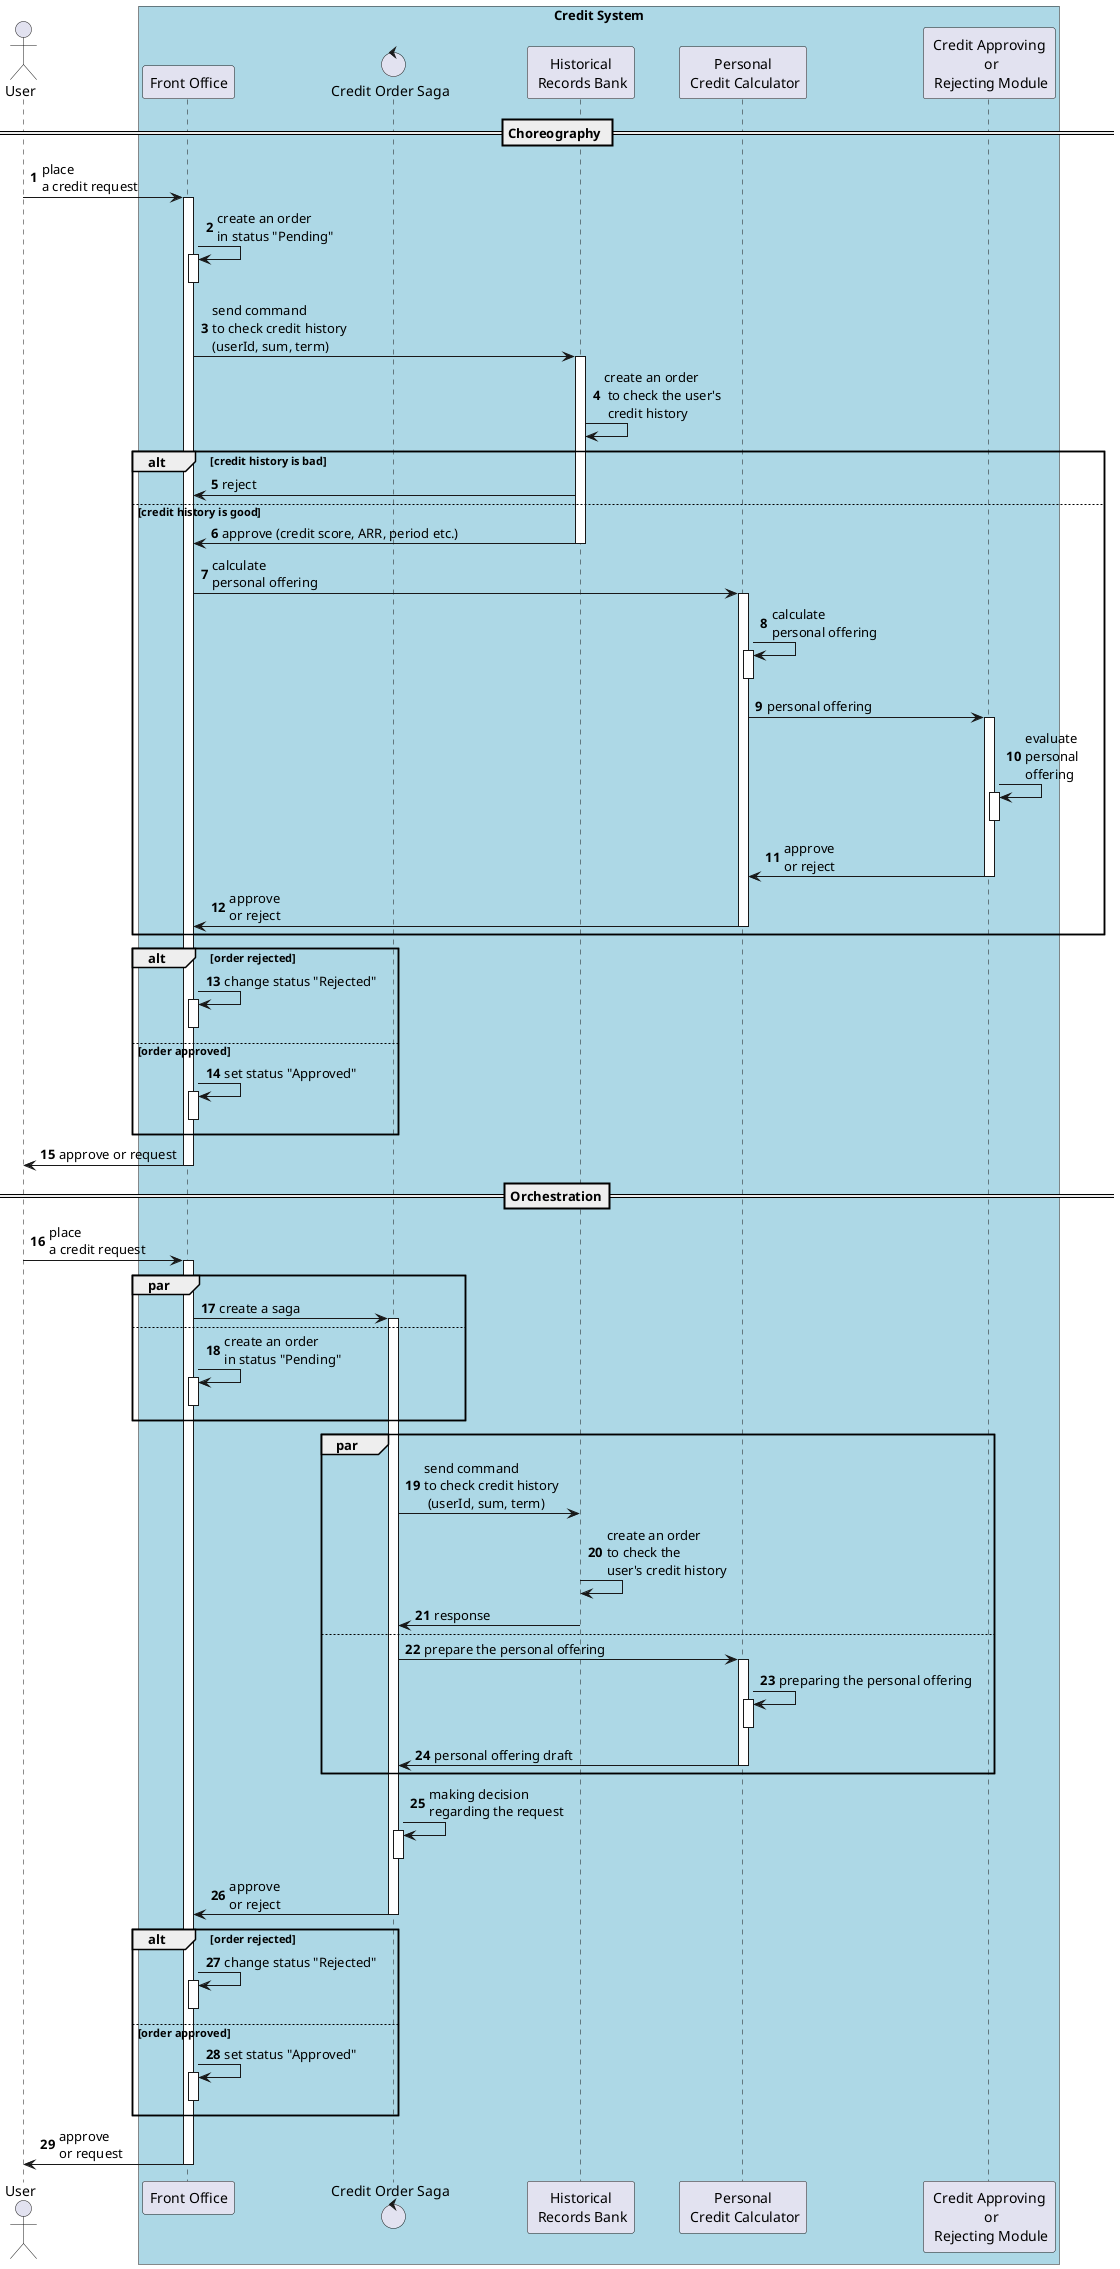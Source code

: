 @startuml
'https://plantuml.com/sequence-diagram

autonumber

actor User

box "Credit System" #LightBlue
participant "Front Office" as CFO
control "Credit Order Saga" as COS
participant "Historical\n Records Bank" as CHB
participant "Personal\n Credit Calculator" as PCC
participant "Credit Approving\n or\n Rejecting Module" as CARM
end box

== Choreography ==
User -> CFO++: place \na credit request
CFO -> CFO++--: create an order \nin status "Pending"
CFO -> CHB++: send command \nto check credit history \n(userId, sum, term)
CHB -> CHB: create an order\n to check the user's\n credit history
alt credit history is bad
CHB -> CFO: reject
else credit history is good
CHB -> CFO--: approve (credit score, ARR, period etc.)
CFO -> PCC++: calculate \npersonal offering
PCC -> PCC++--: calculate \npersonal offering
PCC -> CARM++: personal offering
CARM -> CARM++--: evaluate \npersonal \noffering
CARM -> PCC--: approve \nor reject
PCC -> CFO--: approve \nor reject
end
alt order rejected
CFO -> CFO++--: change status "Rejected"
else order approved
CFO -> CFO++--: set status "Approved"
end
CFO -> User--: approve or request

==  Orchestration==
User -> CFO++: place \na credit request
par
CFO -> COS++: create a saga
else
CFO-> CFO++--: create an order \nin status "Pending"
end
par
COS -> CHB: send command \nto check credit history\n (userId, sum, term)
CHB -> CHB: create an order \nto check the \nuser's credit history
CHB -> COS: response
else
COS -> PCC++: prepare the personal offering
PCC -> PCC++--: preparing the personal offering
PCC->COS--: personal offering draft
end
COS-> COS++--: making decision \nregarding the request
COS -> CFO--: approve \nor reject
alt order rejected
CFO -> CFO++--: change status "Rejected"
else order approved
CFO -> CFO++--: set status "Approved"
end
CFO -> User--: approve \nor request

@enduml